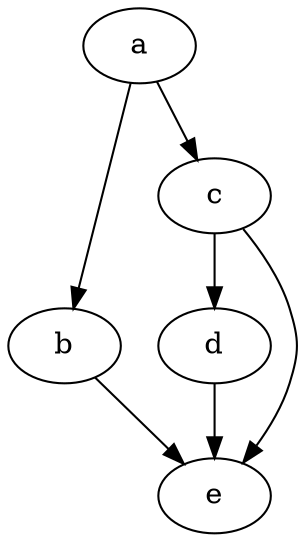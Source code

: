 digraph "example" {
    a         [Weight=2];
    b         [Weight=3];
    a -> b    [Weight=3];
    c         [Weight=1];
    a -> c    [Weight=2];
    d         [Weight=3];
    c -> d    [Weight=1];
    e         [Weight=1];
    d -> e    [Weight=2];
    c -> e    [Weight=1];
    b -> e    [Weight=2];
}